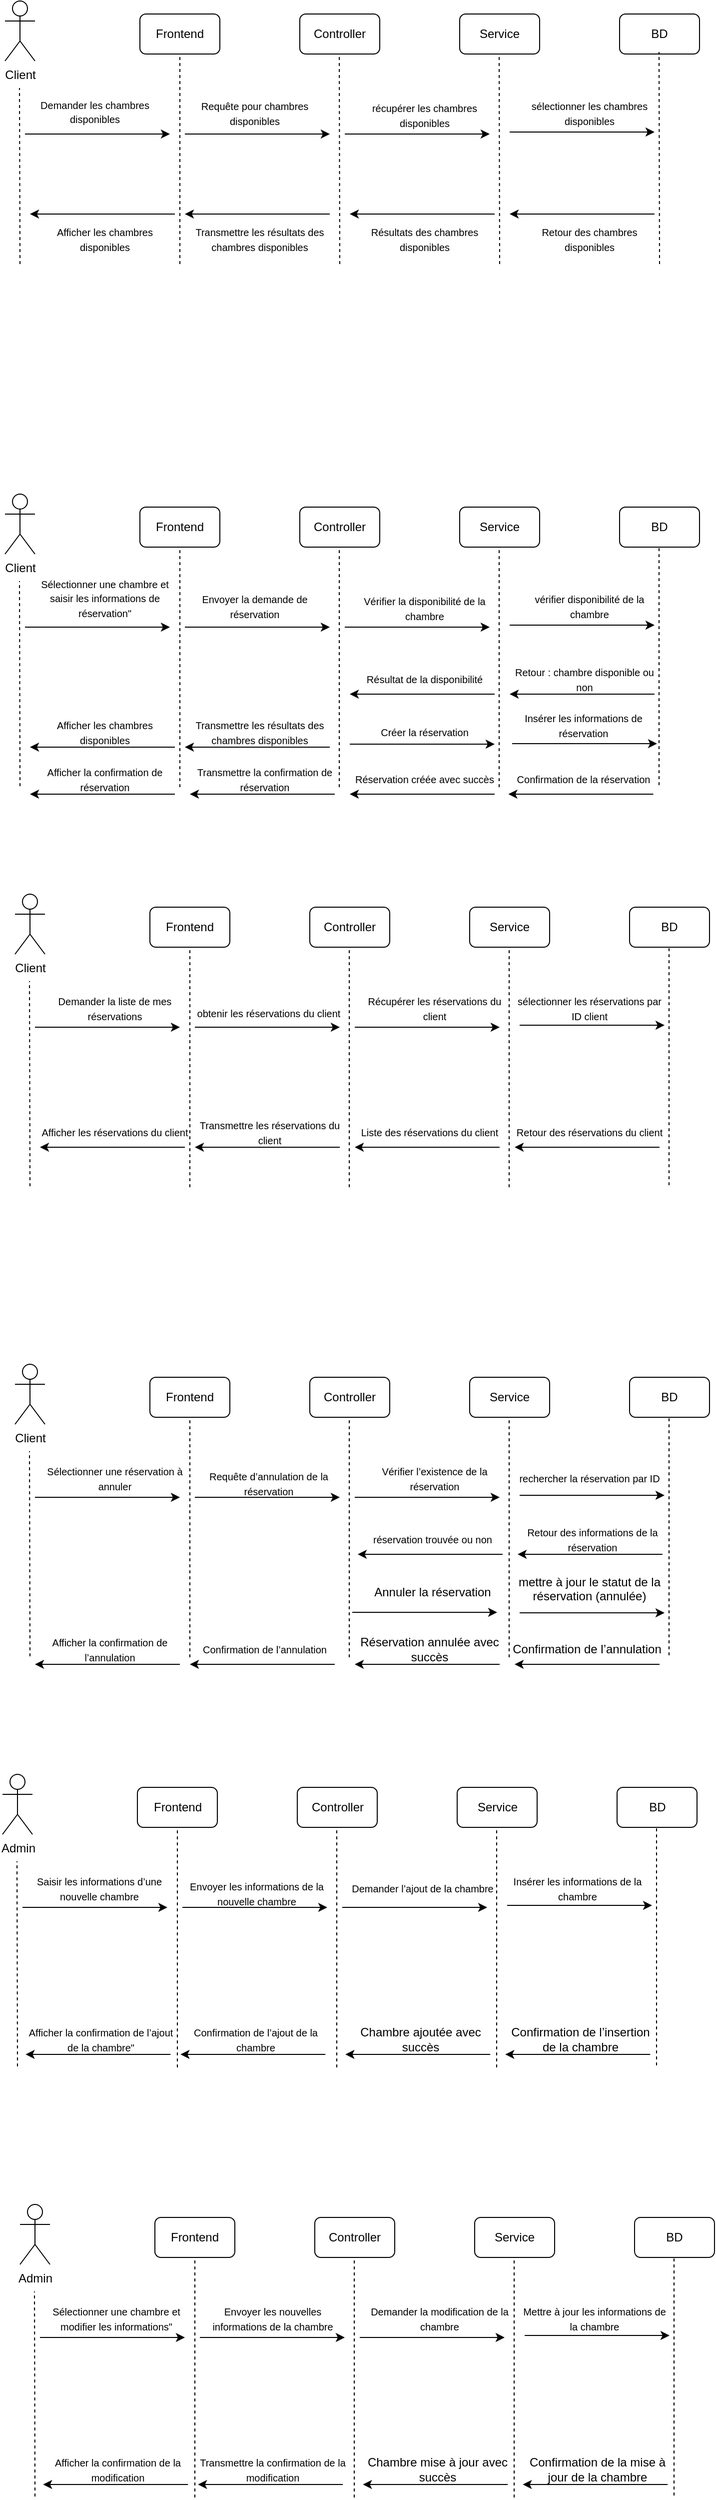 <mxfile version="25.0.3">
  <diagram name="Page-1" id="7BhQBPPqccJxaohBqqMm">
    <mxGraphModel dx="1050" dy="522" grid="1" gridSize="10" guides="1" tooltips="1" connect="1" arrows="1" fold="1" page="1" pageScale="1" pageWidth="850" pageHeight="1100" math="0" shadow="0">
      <root>
        <mxCell id="0" />
        <mxCell id="1" parent="0" />
        <mxCell id="MHBwTxHA1vKE9ZI1iYVR-31" value="Client" style="shape=umlActor;verticalLabelPosition=bottom;verticalAlign=top;html=1;outlineConnect=0;" vertex="1" parent="1">
          <mxGeometry x="65" y="107" width="30" height="60" as="geometry" />
        </mxCell>
        <mxCell id="MHBwTxHA1vKE9ZI1iYVR-33" value="Frontend" style="rounded=1;whiteSpace=wrap;html=1;" vertex="1" parent="1">
          <mxGeometry x="200" y="120" width="80" height="40" as="geometry" />
        </mxCell>
        <mxCell id="MHBwTxHA1vKE9ZI1iYVR-36" value="BD" style="rounded=1;whiteSpace=wrap;html=1;" vertex="1" parent="1">
          <mxGeometry x="680" y="120" width="80" height="40" as="geometry" />
        </mxCell>
        <mxCell id="MHBwTxHA1vKE9ZI1iYVR-37" value="Service" style="rounded=1;whiteSpace=wrap;html=1;" vertex="1" parent="1">
          <mxGeometry x="520" y="120" width="80" height="40" as="geometry" />
        </mxCell>
        <mxCell id="MHBwTxHA1vKE9ZI1iYVR-38" value="Controller" style="rounded=1;whiteSpace=wrap;html=1;" vertex="1" parent="1">
          <mxGeometry x="360" y="120" width="80" height="40" as="geometry" />
        </mxCell>
        <mxCell id="MHBwTxHA1vKE9ZI1iYVR-39" value="" style="endArrow=none;dashed=1;html=1;rounded=0;entryX=0.5;entryY=1;entryDx=0;entryDy=0;" edge="1" parent="1" target="MHBwTxHA1vKE9ZI1iYVR-33">
          <mxGeometry width="50" height="50" relative="1" as="geometry">
            <mxPoint x="240" y="370" as="sourcePoint" />
            <mxPoint x="239.5" y="180" as="targetPoint" />
          </mxGeometry>
        </mxCell>
        <mxCell id="MHBwTxHA1vKE9ZI1iYVR-40" value="" style="endArrow=none;dashed=1;html=1;rounded=0;entryX=0.5;entryY=1;entryDx=0;entryDy=0;" edge="1" parent="1">
          <mxGeometry width="50" height="50" relative="1" as="geometry">
            <mxPoint x="400" y="370" as="sourcePoint" />
            <mxPoint x="399.5" y="160" as="targetPoint" />
          </mxGeometry>
        </mxCell>
        <mxCell id="MHBwTxHA1vKE9ZI1iYVR-42" value="" style="endArrow=none;dashed=1;html=1;rounded=0;entryX=0.5;entryY=1;entryDx=0;entryDy=0;" edge="1" parent="1">
          <mxGeometry width="50" height="50" relative="1" as="geometry">
            <mxPoint x="720" y="370" as="sourcePoint" />
            <mxPoint x="719.5" y="158" as="targetPoint" />
          </mxGeometry>
        </mxCell>
        <mxCell id="MHBwTxHA1vKE9ZI1iYVR-43" value="" style="endArrow=none;dashed=1;html=1;rounded=0;entryX=0.5;entryY=1;entryDx=0;entryDy=0;" edge="1" parent="1">
          <mxGeometry width="50" height="50" relative="1" as="geometry">
            <mxPoint x="560" y="370" as="sourcePoint" />
            <mxPoint x="559.5" y="160" as="targetPoint" />
          </mxGeometry>
        </mxCell>
        <mxCell id="MHBwTxHA1vKE9ZI1iYVR-44" value="" style="endArrow=none;dashed=1;html=1;rounded=0;entryX=0.5;entryY=1;entryDx=0;entryDy=0;" edge="1" parent="1">
          <mxGeometry width="50" height="50" relative="1" as="geometry">
            <mxPoint x="80" y="370" as="sourcePoint" />
            <mxPoint x="79.5" y="194" as="targetPoint" />
          </mxGeometry>
        </mxCell>
        <mxCell id="MHBwTxHA1vKE9ZI1iYVR-45" value="" style="endArrow=classic;html=1;rounded=0;" edge="1" parent="1">
          <mxGeometry width="50" height="50" relative="1" as="geometry">
            <mxPoint x="85" y="240" as="sourcePoint" />
            <mxPoint x="230" y="240" as="targetPoint" />
          </mxGeometry>
        </mxCell>
        <mxCell id="MHBwTxHA1vKE9ZI1iYVR-46" value="&lt;font style=&quot;font-size: 10px;&quot;&gt;Demander les chambres disponibles&lt;/font&gt;&lt;div&gt;&lt;br/&gt;&lt;/div&gt;" style="text;html=1;align=center;verticalAlign=middle;whiteSpace=wrap;rounded=0;" vertex="1" parent="1">
          <mxGeometry x="80" y="220" width="150" height="10" as="geometry" />
        </mxCell>
        <mxCell id="MHBwTxHA1vKE9ZI1iYVR-47" value="" style="endArrow=classic;html=1;rounded=0;" edge="1" parent="1">
          <mxGeometry width="50" height="50" relative="1" as="geometry">
            <mxPoint x="245" y="240" as="sourcePoint" />
            <mxPoint x="390" y="240" as="targetPoint" />
          </mxGeometry>
        </mxCell>
        <mxCell id="MHBwTxHA1vKE9ZI1iYVR-48" value="&lt;div&gt;&lt;font style=&quot;font-size: 10px;&quot;&gt;Requête pour chambres disponibles&lt;/font&gt;&lt;br&gt;&lt;/div&gt;" style="text;html=1;align=center;verticalAlign=middle;whiteSpace=wrap;rounded=0;" vertex="1" parent="1">
          <mxGeometry x="240" y="214" width="150" height="10" as="geometry" />
        </mxCell>
        <mxCell id="MHBwTxHA1vKE9ZI1iYVR-49" value="" style="endArrow=classic;html=1;rounded=0;" edge="1" parent="1">
          <mxGeometry width="50" height="50" relative="1" as="geometry">
            <mxPoint x="405" y="240" as="sourcePoint" />
            <mxPoint x="550" y="240" as="targetPoint" />
          </mxGeometry>
        </mxCell>
        <mxCell id="MHBwTxHA1vKE9ZI1iYVR-50" value="&lt;div&gt;&lt;font style=&quot;font-size: 10px;&quot;&gt;récupérer les chambres disponibles&lt;/font&gt;&lt;br&gt;&lt;/div&gt;" style="text;html=1;align=center;verticalAlign=middle;whiteSpace=wrap;rounded=0;" vertex="1" parent="1">
          <mxGeometry x="410" y="216" width="150" height="10" as="geometry" />
        </mxCell>
        <mxCell id="MHBwTxHA1vKE9ZI1iYVR-51" value="" style="endArrow=classic;html=1;rounded=0;" edge="1" parent="1">
          <mxGeometry width="50" height="50" relative="1" as="geometry">
            <mxPoint x="570" y="238" as="sourcePoint" />
            <mxPoint x="715" y="238" as="targetPoint" />
          </mxGeometry>
        </mxCell>
        <mxCell id="MHBwTxHA1vKE9ZI1iYVR-52" value="&lt;div&gt;&lt;font style=&quot;font-size: 10px;&quot;&gt;sélectionner les chambres disponibles&lt;/font&gt;&lt;br&gt;&lt;/div&gt;" style="text;html=1;align=center;verticalAlign=middle;whiteSpace=wrap;rounded=0;" vertex="1" parent="1">
          <mxGeometry x="575" y="214" width="150" height="10" as="geometry" />
        </mxCell>
        <mxCell id="MHBwTxHA1vKE9ZI1iYVR-53" value="" style="endArrow=classic;html=1;rounded=0;" edge="1" parent="1">
          <mxGeometry width="50" height="50" relative="1" as="geometry">
            <mxPoint x="715" y="320" as="sourcePoint" />
            <mxPoint x="570" y="320" as="targetPoint" />
          </mxGeometry>
        </mxCell>
        <mxCell id="MHBwTxHA1vKE9ZI1iYVR-54" value="&lt;div&gt;&lt;font style=&quot;font-size: 10px;&quot;&gt;Retour des chambres disponibles&lt;/font&gt;&lt;br&gt;&lt;/div&gt;" style="text;html=1;align=center;verticalAlign=middle;whiteSpace=wrap;rounded=0;" vertex="1" parent="1">
          <mxGeometry x="575" y="340" width="150" height="10" as="geometry" />
        </mxCell>
        <mxCell id="MHBwTxHA1vKE9ZI1iYVR-55" value="" style="endArrow=classic;html=1;rounded=0;" edge="1" parent="1">
          <mxGeometry width="50" height="50" relative="1" as="geometry">
            <mxPoint x="555" y="320" as="sourcePoint" />
            <mxPoint x="410" y="320" as="targetPoint" />
          </mxGeometry>
        </mxCell>
        <mxCell id="MHBwTxHA1vKE9ZI1iYVR-56" value="&lt;div&gt;&lt;font style=&quot;font-size: 10px;&quot;&gt;Résultats des chambres disponibles&lt;/font&gt;&lt;br&gt;&lt;/div&gt;" style="text;html=1;align=center;verticalAlign=middle;whiteSpace=wrap;rounded=0;" vertex="1" parent="1">
          <mxGeometry x="410" y="340" width="150" height="10" as="geometry" />
        </mxCell>
        <mxCell id="MHBwTxHA1vKE9ZI1iYVR-57" value="" style="endArrow=classic;html=1;rounded=0;" edge="1" parent="1">
          <mxGeometry width="50" height="50" relative="1" as="geometry">
            <mxPoint x="390" y="320" as="sourcePoint" />
            <mxPoint x="245" y="320" as="targetPoint" />
          </mxGeometry>
        </mxCell>
        <mxCell id="MHBwTxHA1vKE9ZI1iYVR-58" value="&lt;div&gt;&lt;font style=&quot;font-size: 10px;&quot;&gt;Transmettre les résultats des chambres disponibles&lt;/font&gt;&lt;br&gt;&lt;/div&gt;" style="text;html=1;align=center;verticalAlign=middle;whiteSpace=wrap;rounded=0;" vertex="1" parent="1">
          <mxGeometry x="245" y="340" width="150" height="10" as="geometry" />
        </mxCell>
        <mxCell id="MHBwTxHA1vKE9ZI1iYVR-59" value="" style="endArrow=classic;html=1;rounded=0;" edge="1" parent="1">
          <mxGeometry width="50" height="50" relative="1" as="geometry">
            <mxPoint x="235" y="320" as="sourcePoint" />
            <mxPoint x="90" y="320" as="targetPoint" />
          </mxGeometry>
        </mxCell>
        <mxCell id="MHBwTxHA1vKE9ZI1iYVR-60" value="&lt;div&gt;&lt;font style=&quot;font-size: 10px;&quot;&gt;Afficher les chambres disponibles&lt;/font&gt;&lt;br&gt;&lt;/div&gt;" style="text;html=1;align=center;verticalAlign=middle;whiteSpace=wrap;rounded=0;" vertex="1" parent="1">
          <mxGeometry x="90" y="340" width="150" height="10" as="geometry" />
        </mxCell>
        <mxCell id="MHBwTxHA1vKE9ZI1iYVR-61" value="Client" style="shape=umlActor;verticalLabelPosition=bottom;verticalAlign=top;html=1;outlineConnect=0;" vertex="1" parent="1">
          <mxGeometry x="65" y="600" width="30" height="60" as="geometry" />
        </mxCell>
        <mxCell id="MHBwTxHA1vKE9ZI1iYVR-62" value="Frontend" style="rounded=1;whiteSpace=wrap;html=1;" vertex="1" parent="1">
          <mxGeometry x="200" y="613" width="80" height="40" as="geometry" />
        </mxCell>
        <mxCell id="MHBwTxHA1vKE9ZI1iYVR-63" value="BD" style="rounded=1;whiteSpace=wrap;html=1;" vertex="1" parent="1">
          <mxGeometry x="680" y="613" width="80" height="40" as="geometry" />
        </mxCell>
        <mxCell id="MHBwTxHA1vKE9ZI1iYVR-64" value="Service" style="rounded=1;whiteSpace=wrap;html=1;" vertex="1" parent="1">
          <mxGeometry x="520" y="613" width="80" height="40" as="geometry" />
        </mxCell>
        <mxCell id="MHBwTxHA1vKE9ZI1iYVR-65" value="Controller" style="rounded=1;whiteSpace=wrap;html=1;" vertex="1" parent="1">
          <mxGeometry x="360" y="613" width="80" height="40" as="geometry" />
        </mxCell>
        <mxCell id="MHBwTxHA1vKE9ZI1iYVR-66" value="" style="endArrow=none;dashed=1;html=1;rounded=0;entryX=0.5;entryY=1;entryDx=0;entryDy=0;" edge="1" parent="1" target="MHBwTxHA1vKE9ZI1iYVR-62">
          <mxGeometry width="50" height="50" relative="1" as="geometry">
            <mxPoint x="240" y="893" as="sourcePoint" />
            <mxPoint x="239.5" y="673" as="targetPoint" />
          </mxGeometry>
        </mxCell>
        <mxCell id="MHBwTxHA1vKE9ZI1iYVR-67" value="" style="endArrow=none;dashed=1;html=1;rounded=0;entryX=0.5;entryY=1;entryDx=0;entryDy=0;" edge="1" parent="1">
          <mxGeometry width="50" height="50" relative="1" as="geometry">
            <mxPoint x="399.5" y="893" as="sourcePoint" />
            <mxPoint x="399.5" y="653" as="targetPoint" />
          </mxGeometry>
        </mxCell>
        <mxCell id="MHBwTxHA1vKE9ZI1iYVR-68" value="" style="endArrow=none;dashed=1;html=1;rounded=0;entryX=0.5;entryY=1;entryDx=0;entryDy=0;" edge="1" parent="1">
          <mxGeometry width="50" height="50" relative="1" as="geometry">
            <mxPoint x="719.5" y="891" as="sourcePoint" />
            <mxPoint x="719.5" y="651" as="targetPoint" />
          </mxGeometry>
        </mxCell>
        <mxCell id="MHBwTxHA1vKE9ZI1iYVR-69" value="" style="endArrow=none;dashed=1;html=1;rounded=0;entryX=0.5;entryY=1;entryDx=0;entryDy=0;" edge="1" parent="1">
          <mxGeometry width="50" height="50" relative="1" as="geometry">
            <mxPoint x="559.5" y="893" as="sourcePoint" />
            <mxPoint x="559.5" y="653" as="targetPoint" />
          </mxGeometry>
        </mxCell>
        <mxCell id="MHBwTxHA1vKE9ZI1iYVR-70" value="" style="endArrow=none;dashed=1;html=1;rounded=0;entryX=0.5;entryY=1;entryDx=0;entryDy=0;" edge="1" parent="1">
          <mxGeometry width="50" height="50" relative="1" as="geometry">
            <mxPoint x="80" y="892" as="sourcePoint" />
            <mxPoint x="79.5" y="687" as="targetPoint" />
          </mxGeometry>
        </mxCell>
        <mxCell id="MHBwTxHA1vKE9ZI1iYVR-71" value="" style="endArrow=classic;html=1;rounded=0;" edge="1" parent="1">
          <mxGeometry width="50" height="50" relative="1" as="geometry">
            <mxPoint x="85" y="733" as="sourcePoint" />
            <mxPoint x="230" y="733" as="targetPoint" />
          </mxGeometry>
        </mxCell>
        <mxCell id="MHBwTxHA1vKE9ZI1iYVR-72" value="&lt;div&gt;&lt;font style=&quot;font-size: 10px;&quot;&gt;Sélectionner une chambre et saisir les informations de réservation&quot;&lt;/font&gt;&lt;br&gt;&lt;/div&gt;" style="text;html=1;align=center;verticalAlign=middle;whiteSpace=wrap;rounded=0;" vertex="1" parent="1">
          <mxGeometry x="90" y="699" width="150" height="10" as="geometry" />
        </mxCell>
        <mxCell id="MHBwTxHA1vKE9ZI1iYVR-73" value="" style="endArrow=classic;html=1;rounded=0;" edge="1" parent="1">
          <mxGeometry width="50" height="50" relative="1" as="geometry">
            <mxPoint x="245" y="733" as="sourcePoint" />
            <mxPoint x="390" y="733" as="targetPoint" />
          </mxGeometry>
        </mxCell>
        <mxCell id="MHBwTxHA1vKE9ZI1iYVR-74" value="&lt;div&gt;&lt;font style=&quot;font-size: 10px;&quot;&gt;Envoyer la demande de réservation&lt;/font&gt;&lt;br&gt;&lt;/div&gt;" style="text;html=1;align=center;verticalAlign=middle;whiteSpace=wrap;rounded=0;" vertex="1" parent="1">
          <mxGeometry x="240" y="707" width="150" height="10" as="geometry" />
        </mxCell>
        <mxCell id="MHBwTxHA1vKE9ZI1iYVR-75" value="" style="endArrow=classic;html=1;rounded=0;" edge="1" parent="1">
          <mxGeometry width="50" height="50" relative="1" as="geometry">
            <mxPoint x="405" y="733" as="sourcePoint" />
            <mxPoint x="550" y="733" as="targetPoint" />
          </mxGeometry>
        </mxCell>
        <mxCell id="MHBwTxHA1vKE9ZI1iYVR-76" value="&lt;div&gt;&lt;font style=&quot;font-size: 10px;&quot;&gt;Vérifier la disponibilité de la chambre&lt;/font&gt;&lt;br&gt;&lt;/div&gt;" style="text;html=1;align=center;verticalAlign=middle;whiteSpace=wrap;rounded=0;" vertex="1" parent="1">
          <mxGeometry x="410" y="709" width="150" height="10" as="geometry" />
        </mxCell>
        <mxCell id="MHBwTxHA1vKE9ZI1iYVR-77" value="" style="endArrow=classic;html=1;rounded=0;" edge="1" parent="1">
          <mxGeometry width="50" height="50" relative="1" as="geometry">
            <mxPoint x="570" y="731" as="sourcePoint" />
            <mxPoint x="715" y="731" as="targetPoint" />
          </mxGeometry>
        </mxCell>
        <mxCell id="MHBwTxHA1vKE9ZI1iYVR-78" value="&lt;div&gt;&lt;font style=&quot;font-size: 10px;&quot;&gt;vérifier disponibilité de la chambre&lt;/font&gt;&lt;br&gt;&lt;/div&gt;" style="text;html=1;align=center;verticalAlign=middle;whiteSpace=wrap;rounded=0;" vertex="1" parent="1">
          <mxGeometry x="575" y="707" width="150" height="10" as="geometry" />
        </mxCell>
        <mxCell id="MHBwTxHA1vKE9ZI1iYVR-79" value="" style="endArrow=classic;html=1;rounded=0;" edge="1" parent="1">
          <mxGeometry width="50" height="50" relative="1" as="geometry">
            <mxPoint x="715" y="800" as="sourcePoint" />
            <mxPoint x="570" y="800" as="targetPoint" />
          </mxGeometry>
        </mxCell>
        <mxCell id="MHBwTxHA1vKE9ZI1iYVR-80" value="&lt;div&gt;&lt;font style=&quot;font-size: 10px;&quot;&gt;Retour : chambre disponible ou non&lt;/font&gt;&lt;br&gt;&lt;/div&gt;" style="text;html=1;align=center;verticalAlign=middle;whiteSpace=wrap;rounded=0;" vertex="1" parent="1">
          <mxGeometry x="570" y="780" width="150" height="10" as="geometry" />
        </mxCell>
        <mxCell id="MHBwTxHA1vKE9ZI1iYVR-81" value="" style="endArrow=classic;html=1;rounded=0;" edge="1" parent="1">
          <mxGeometry width="50" height="50" relative="1" as="geometry">
            <mxPoint x="555" y="800" as="sourcePoint" />
            <mxPoint x="410" y="800" as="targetPoint" />
          </mxGeometry>
        </mxCell>
        <mxCell id="MHBwTxHA1vKE9ZI1iYVR-82" value="&lt;div&gt;&lt;font style=&quot;font-size: 10px;&quot;&gt;Résultat de la disponibilité&lt;/font&gt;&lt;br&gt;&lt;/div&gt;" style="text;html=1;align=center;verticalAlign=middle;whiteSpace=wrap;rounded=0;" vertex="1" parent="1">
          <mxGeometry x="410" y="780" width="150" height="10" as="geometry" />
        </mxCell>
        <mxCell id="MHBwTxHA1vKE9ZI1iYVR-83" value="" style="endArrow=classic;html=1;rounded=0;" edge="1" parent="1">
          <mxGeometry width="50" height="50" relative="1" as="geometry">
            <mxPoint x="390" y="853" as="sourcePoint" />
            <mxPoint x="245" y="853" as="targetPoint" />
          </mxGeometry>
        </mxCell>
        <mxCell id="MHBwTxHA1vKE9ZI1iYVR-84" value="&lt;div&gt;&lt;font style=&quot;font-size: 10px;&quot;&gt;Transmettre les résultats des chambres disponibles&lt;/font&gt;&lt;br&gt;&lt;/div&gt;" style="text;html=1;align=center;verticalAlign=middle;whiteSpace=wrap;rounded=0;" vertex="1" parent="1">
          <mxGeometry x="245" y="833" width="150" height="10" as="geometry" />
        </mxCell>
        <mxCell id="MHBwTxHA1vKE9ZI1iYVR-85" value="" style="endArrow=classic;html=1;rounded=0;" edge="1" parent="1">
          <mxGeometry width="50" height="50" relative="1" as="geometry">
            <mxPoint x="235" y="853" as="sourcePoint" />
            <mxPoint x="90" y="853" as="targetPoint" />
          </mxGeometry>
        </mxCell>
        <mxCell id="MHBwTxHA1vKE9ZI1iYVR-86" value="&lt;div&gt;&lt;font style=&quot;font-size: 10px;&quot;&gt;Afficher les chambres disponibles&lt;/font&gt;&lt;br&gt;&lt;/div&gt;" style="text;html=1;align=center;verticalAlign=middle;whiteSpace=wrap;rounded=0;" vertex="1" parent="1">
          <mxGeometry x="90" y="833" width="150" height="10" as="geometry" />
        </mxCell>
        <mxCell id="MHBwTxHA1vKE9ZI1iYVR-88" value="" style="endArrow=classic;html=1;rounded=0;" edge="1" parent="1">
          <mxGeometry width="50" height="50" relative="1" as="geometry">
            <mxPoint x="410" y="850" as="sourcePoint" />
            <mxPoint x="555" y="850" as="targetPoint" />
          </mxGeometry>
        </mxCell>
        <mxCell id="MHBwTxHA1vKE9ZI1iYVR-89" value="&lt;div&gt;&lt;font style=&quot;font-size: 10px;&quot;&gt;Créer la réservation&lt;/font&gt;&lt;br&gt;&lt;/div&gt;" style="text;html=1;align=center;verticalAlign=middle;whiteSpace=wrap;rounded=0;" vertex="1" parent="1">
          <mxGeometry x="410" y="833" width="150" height="10" as="geometry" />
        </mxCell>
        <mxCell id="MHBwTxHA1vKE9ZI1iYVR-90" value="" style="endArrow=classic;html=1;rounded=0;" edge="1" parent="1">
          <mxGeometry width="50" height="50" relative="1" as="geometry">
            <mxPoint x="572.5" y="849.5" as="sourcePoint" />
            <mxPoint x="717.5" y="849.5" as="targetPoint" />
          </mxGeometry>
        </mxCell>
        <mxCell id="MHBwTxHA1vKE9ZI1iYVR-91" value="&lt;div&gt;&lt;font style=&quot;font-size: 10px;&quot;&gt;Insérer les informations de réservation&lt;/font&gt;&lt;br&gt;&lt;/div&gt;" style="text;html=1;align=center;verticalAlign=middle;whiteSpace=wrap;rounded=0;" vertex="1" parent="1">
          <mxGeometry x="560" y="825.5" width="167.5" height="10" as="geometry" />
        </mxCell>
        <mxCell id="MHBwTxHA1vKE9ZI1iYVR-92" value="" style="endArrow=classic;html=1;rounded=0;" edge="1" parent="1">
          <mxGeometry width="50" height="50" relative="1" as="geometry">
            <mxPoint x="713.75" y="900" as="sourcePoint" />
            <mxPoint x="568.75" y="900" as="targetPoint" />
          </mxGeometry>
        </mxCell>
        <mxCell id="MHBwTxHA1vKE9ZI1iYVR-93" value="&lt;div&gt;&lt;font style=&quot;font-size: 10px;&quot;&gt;Confirmation de la réservation&lt;/font&gt;&lt;br&gt;&lt;/div&gt;" style="text;html=1;align=center;verticalAlign=middle;whiteSpace=wrap;rounded=0;" vertex="1" parent="1">
          <mxGeometry x="568.75" y="880" width="150" height="10" as="geometry" />
        </mxCell>
        <mxCell id="MHBwTxHA1vKE9ZI1iYVR-94" value="" style="endArrow=classic;html=1;rounded=0;" edge="1" parent="1">
          <mxGeometry width="50" height="50" relative="1" as="geometry">
            <mxPoint x="555" y="900" as="sourcePoint" />
            <mxPoint x="410" y="900" as="targetPoint" />
          </mxGeometry>
        </mxCell>
        <mxCell id="MHBwTxHA1vKE9ZI1iYVR-95" value="&lt;div&gt;&lt;font style=&quot;font-size: 10px;&quot;&gt;Réservation créée avec succès&lt;/font&gt;&lt;br&gt;&lt;/div&gt;" style="text;html=1;align=center;verticalAlign=middle;whiteSpace=wrap;rounded=0;" vertex="1" parent="1">
          <mxGeometry x="410" y="880" width="150" height="10" as="geometry" />
        </mxCell>
        <mxCell id="MHBwTxHA1vKE9ZI1iYVR-96" value="" style="endArrow=classic;html=1;rounded=0;" edge="1" parent="1">
          <mxGeometry width="50" height="50" relative="1" as="geometry">
            <mxPoint x="395" y="900" as="sourcePoint" />
            <mxPoint x="250" y="900" as="targetPoint" />
          </mxGeometry>
        </mxCell>
        <mxCell id="MHBwTxHA1vKE9ZI1iYVR-97" value="&lt;div&gt;&lt;font style=&quot;font-size: 10px;&quot;&gt;Transmettre la confirmation de réservation&lt;/font&gt;&lt;br&gt;&lt;/div&gt;" style="text;html=1;align=center;verticalAlign=middle;whiteSpace=wrap;rounded=0;" vertex="1" parent="1">
          <mxGeometry x="250" y="880" width="150" height="10" as="geometry" />
        </mxCell>
        <mxCell id="MHBwTxHA1vKE9ZI1iYVR-98" value="" style="endArrow=classic;html=1;rounded=0;" edge="1" parent="1">
          <mxGeometry width="50" height="50" relative="1" as="geometry">
            <mxPoint x="235" y="900" as="sourcePoint" />
            <mxPoint x="90" y="900" as="targetPoint" />
          </mxGeometry>
        </mxCell>
        <mxCell id="MHBwTxHA1vKE9ZI1iYVR-99" value="&lt;div&gt;&lt;font style=&quot;font-size: 10px;&quot;&gt;Afficher la confirmation de réservation&lt;/font&gt;&lt;br&gt;&lt;/div&gt;" style="text;html=1;align=center;verticalAlign=middle;whiteSpace=wrap;rounded=0;" vertex="1" parent="1">
          <mxGeometry x="90" y="880" width="150" height="10" as="geometry" />
        </mxCell>
        <mxCell id="MHBwTxHA1vKE9ZI1iYVR-100" value="Client" style="shape=umlActor;verticalLabelPosition=bottom;verticalAlign=top;html=1;outlineConnect=0;" vertex="1" parent="1">
          <mxGeometry x="75" y="1000" width="30" height="60" as="geometry" />
        </mxCell>
        <mxCell id="MHBwTxHA1vKE9ZI1iYVR-101" value="Frontend" style="rounded=1;whiteSpace=wrap;html=1;" vertex="1" parent="1">
          <mxGeometry x="210" y="1013" width="80" height="40" as="geometry" />
        </mxCell>
        <mxCell id="MHBwTxHA1vKE9ZI1iYVR-102" value="BD" style="rounded=1;whiteSpace=wrap;html=1;" vertex="1" parent="1">
          <mxGeometry x="690" y="1013" width="80" height="40" as="geometry" />
        </mxCell>
        <mxCell id="MHBwTxHA1vKE9ZI1iYVR-103" value="Service" style="rounded=1;whiteSpace=wrap;html=1;" vertex="1" parent="1">
          <mxGeometry x="530" y="1013" width="80" height="40" as="geometry" />
        </mxCell>
        <mxCell id="MHBwTxHA1vKE9ZI1iYVR-104" value="Controller" style="rounded=1;whiteSpace=wrap;html=1;" vertex="1" parent="1">
          <mxGeometry x="370" y="1013" width="80" height="40" as="geometry" />
        </mxCell>
        <mxCell id="MHBwTxHA1vKE9ZI1iYVR-105" value="" style="endArrow=none;dashed=1;html=1;rounded=0;entryX=0.5;entryY=1;entryDx=0;entryDy=0;" edge="1" parent="1" target="MHBwTxHA1vKE9ZI1iYVR-101">
          <mxGeometry width="50" height="50" relative="1" as="geometry">
            <mxPoint x="250" y="1293" as="sourcePoint" />
            <mxPoint x="249.5" y="1073" as="targetPoint" />
          </mxGeometry>
        </mxCell>
        <mxCell id="MHBwTxHA1vKE9ZI1iYVR-106" value="" style="endArrow=none;dashed=1;html=1;rounded=0;entryX=0.5;entryY=1;entryDx=0;entryDy=0;" edge="1" parent="1">
          <mxGeometry width="50" height="50" relative="1" as="geometry">
            <mxPoint x="409.5" y="1293" as="sourcePoint" />
            <mxPoint x="409.5" y="1053" as="targetPoint" />
          </mxGeometry>
        </mxCell>
        <mxCell id="MHBwTxHA1vKE9ZI1iYVR-107" value="" style="endArrow=none;dashed=1;html=1;rounded=0;entryX=0.5;entryY=1;entryDx=0;entryDy=0;" edge="1" parent="1">
          <mxGeometry width="50" height="50" relative="1" as="geometry">
            <mxPoint x="729.5" y="1291" as="sourcePoint" />
            <mxPoint x="729.5" y="1051" as="targetPoint" />
          </mxGeometry>
        </mxCell>
        <mxCell id="MHBwTxHA1vKE9ZI1iYVR-108" value="" style="endArrow=none;dashed=1;html=1;rounded=0;entryX=0.5;entryY=1;entryDx=0;entryDy=0;" edge="1" parent="1">
          <mxGeometry width="50" height="50" relative="1" as="geometry">
            <mxPoint x="569.5" y="1293" as="sourcePoint" />
            <mxPoint x="569.5" y="1053" as="targetPoint" />
          </mxGeometry>
        </mxCell>
        <mxCell id="MHBwTxHA1vKE9ZI1iYVR-109" value="" style="endArrow=none;dashed=1;html=1;rounded=0;entryX=0.5;entryY=1;entryDx=0;entryDy=0;" edge="1" parent="1">
          <mxGeometry width="50" height="50" relative="1" as="geometry">
            <mxPoint x="90" y="1292" as="sourcePoint" />
            <mxPoint x="89.5" y="1087" as="targetPoint" />
          </mxGeometry>
        </mxCell>
        <mxCell id="MHBwTxHA1vKE9ZI1iYVR-110" value="" style="endArrow=classic;html=1;rounded=0;" edge="1" parent="1">
          <mxGeometry width="50" height="50" relative="1" as="geometry">
            <mxPoint x="95" y="1133" as="sourcePoint" />
            <mxPoint x="240" y="1133" as="targetPoint" />
          </mxGeometry>
        </mxCell>
        <mxCell id="MHBwTxHA1vKE9ZI1iYVR-111" value="&lt;div&gt;&lt;font style=&quot;font-size: 10px;&quot;&gt;Demander la liste de mes réservations&lt;/font&gt;&lt;br&gt;&lt;/div&gt;" style="text;html=1;align=center;verticalAlign=middle;whiteSpace=wrap;rounded=0;" vertex="1" parent="1">
          <mxGeometry x="90" y="1109" width="170" height="10" as="geometry" />
        </mxCell>
        <mxCell id="MHBwTxHA1vKE9ZI1iYVR-112" value="" style="endArrow=classic;html=1;rounded=0;" edge="1" parent="1">
          <mxGeometry width="50" height="50" relative="1" as="geometry">
            <mxPoint x="255" y="1133" as="sourcePoint" />
            <mxPoint x="400" y="1133" as="targetPoint" />
          </mxGeometry>
        </mxCell>
        <mxCell id="MHBwTxHA1vKE9ZI1iYVR-113" value="&lt;div&gt;&lt;font style=&quot;font-size: 10px;&quot;&gt;obtenir les réservations du client&lt;/font&gt;&lt;br&gt;&lt;/div&gt;" style="text;html=1;align=center;verticalAlign=middle;whiteSpace=wrap;rounded=0;" vertex="1" parent="1">
          <mxGeometry x="254" y="1114" width="150" height="10" as="geometry" />
        </mxCell>
        <mxCell id="MHBwTxHA1vKE9ZI1iYVR-114" value="" style="endArrow=classic;html=1;rounded=0;" edge="1" parent="1">
          <mxGeometry width="50" height="50" relative="1" as="geometry">
            <mxPoint x="415" y="1133" as="sourcePoint" />
            <mxPoint x="560" y="1133" as="targetPoint" />
          </mxGeometry>
        </mxCell>
        <mxCell id="MHBwTxHA1vKE9ZI1iYVR-115" value="&lt;div&gt;&lt;font style=&quot;font-size: 10px;&quot;&gt;Récupérer les réservations du client&lt;/font&gt;&lt;br&gt;&lt;/div&gt;" style="text;html=1;align=center;verticalAlign=middle;whiteSpace=wrap;rounded=0;" vertex="1" parent="1">
          <mxGeometry x="420" y="1109" width="150" height="10" as="geometry" />
        </mxCell>
        <mxCell id="MHBwTxHA1vKE9ZI1iYVR-116" value="" style="endArrow=classic;html=1;rounded=0;" edge="1" parent="1">
          <mxGeometry width="50" height="50" relative="1" as="geometry">
            <mxPoint x="580" y="1131" as="sourcePoint" />
            <mxPoint x="725" y="1131" as="targetPoint" />
          </mxGeometry>
        </mxCell>
        <mxCell id="MHBwTxHA1vKE9ZI1iYVR-117" value="&lt;div&gt;&lt;font style=&quot;font-size: 10px;&quot;&gt;sélectionner les réservations par ID client&lt;/font&gt;&lt;br&gt;&lt;/div&gt;" style="text;html=1;align=center;verticalAlign=middle;whiteSpace=wrap;rounded=0;" vertex="1" parent="1">
          <mxGeometry x="575" y="1109" width="150" height="10" as="geometry" />
        </mxCell>
        <mxCell id="MHBwTxHA1vKE9ZI1iYVR-118" value="" style="endArrow=classic;html=1;rounded=0;" edge="1" parent="1">
          <mxGeometry width="50" height="50" relative="1" as="geometry">
            <mxPoint x="720" y="1253" as="sourcePoint" />
            <mxPoint x="575" y="1253" as="targetPoint" />
          </mxGeometry>
        </mxCell>
        <mxCell id="MHBwTxHA1vKE9ZI1iYVR-119" value="&lt;div&gt;&lt;font style=&quot;font-size: 10px;&quot;&gt;Retour des réservations du client&lt;/font&gt;&lt;br&gt;&lt;/div&gt;" style="text;html=1;align=center;verticalAlign=middle;whiteSpace=wrap;rounded=0;" vertex="1" parent="1">
          <mxGeometry x="575" y="1233" width="150" height="10" as="geometry" />
        </mxCell>
        <mxCell id="MHBwTxHA1vKE9ZI1iYVR-120" value="" style="endArrow=classic;html=1;rounded=0;" edge="1" parent="1">
          <mxGeometry width="50" height="50" relative="1" as="geometry">
            <mxPoint x="560" y="1253" as="sourcePoint" />
            <mxPoint x="415" y="1253" as="targetPoint" />
          </mxGeometry>
        </mxCell>
        <mxCell id="MHBwTxHA1vKE9ZI1iYVR-121" value="&lt;div&gt;&lt;font style=&quot;font-size: 10px;&quot;&gt;Liste des réservations du client&lt;/font&gt;&lt;br&gt;&lt;/div&gt;" style="text;html=1;align=center;verticalAlign=middle;whiteSpace=wrap;rounded=0;" vertex="1" parent="1">
          <mxGeometry x="415" y="1233" width="150" height="10" as="geometry" />
        </mxCell>
        <mxCell id="MHBwTxHA1vKE9ZI1iYVR-122" value="" style="endArrow=classic;html=1;rounded=0;" edge="1" parent="1">
          <mxGeometry width="50" height="50" relative="1" as="geometry">
            <mxPoint x="400" y="1253" as="sourcePoint" />
            <mxPoint x="255" y="1253" as="targetPoint" />
          </mxGeometry>
        </mxCell>
        <mxCell id="MHBwTxHA1vKE9ZI1iYVR-123" value="&lt;div&gt;&lt;font style=&quot;font-size: 10px;&quot;&gt;Transmettre les réservations du client&lt;/font&gt;&lt;br&gt;&lt;/div&gt;" style="text;html=1;align=center;verticalAlign=middle;whiteSpace=wrap;rounded=0;" vertex="1" parent="1">
          <mxGeometry x="255" y="1233" width="150" height="10" as="geometry" />
        </mxCell>
        <mxCell id="MHBwTxHA1vKE9ZI1iYVR-124" value="" style="endArrow=classic;html=1;rounded=0;" edge="1" parent="1">
          <mxGeometry width="50" height="50" relative="1" as="geometry">
            <mxPoint x="245" y="1253" as="sourcePoint" />
            <mxPoint x="100" y="1253" as="targetPoint" />
          </mxGeometry>
        </mxCell>
        <mxCell id="MHBwTxHA1vKE9ZI1iYVR-125" value="&lt;div&gt;&lt;font style=&quot;font-size: 10px;&quot;&gt;Afficher les réservations du client&lt;/font&gt;&lt;br&gt;&lt;/div&gt;" style="text;html=1;align=center;verticalAlign=middle;whiteSpace=wrap;rounded=0;" vertex="1" parent="1">
          <mxGeometry x="100" y="1233" width="150" height="10" as="geometry" />
        </mxCell>
        <mxCell id="MHBwTxHA1vKE9ZI1iYVR-139" value="Client" style="shape=umlActor;verticalLabelPosition=bottom;verticalAlign=top;html=1;outlineConnect=0;" vertex="1" parent="1">
          <mxGeometry x="75" y="1470" width="30" height="60" as="geometry" />
        </mxCell>
        <mxCell id="MHBwTxHA1vKE9ZI1iYVR-140" value="Frontend" style="rounded=1;whiteSpace=wrap;html=1;" vertex="1" parent="1">
          <mxGeometry x="210" y="1483" width="80" height="40" as="geometry" />
        </mxCell>
        <mxCell id="MHBwTxHA1vKE9ZI1iYVR-141" value="BD" style="rounded=1;whiteSpace=wrap;html=1;" vertex="1" parent="1">
          <mxGeometry x="690" y="1483" width="80" height="40" as="geometry" />
        </mxCell>
        <mxCell id="MHBwTxHA1vKE9ZI1iYVR-142" value="Service" style="rounded=1;whiteSpace=wrap;html=1;" vertex="1" parent="1">
          <mxGeometry x="530" y="1483" width="80" height="40" as="geometry" />
        </mxCell>
        <mxCell id="MHBwTxHA1vKE9ZI1iYVR-143" value="Controller" style="rounded=1;whiteSpace=wrap;html=1;" vertex="1" parent="1">
          <mxGeometry x="370" y="1483" width="80" height="40" as="geometry" />
        </mxCell>
        <mxCell id="MHBwTxHA1vKE9ZI1iYVR-144" value="" style="endArrow=none;dashed=1;html=1;rounded=0;entryX=0.5;entryY=1;entryDx=0;entryDy=0;" edge="1" parent="1" target="MHBwTxHA1vKE9ZI1iYVR-140">
          <mxGeometry width="50" height="50" relative="1" as="geometry">
            <mxPoint x="250" y="1763" as="sourcePoint" />
            <mxPoint x="249.5" y="1543" as="targetPoint" />
          </mxGeometry>
        </mxCell>
        <mxCell id="MHBwTxHA1vKE9ZI1iYVR-145" value="" style="endArrow=none;dashed=1;html=1;rounded=0;entryX=0.5;entryY=1;entryDx=0;entryDy=0;" edge="1" parent="1">
          <mxGeometry width="50" height="50" relative="1" as="geometry">
            <mxPoint x="409.5" y="1763" as="sourcePoint" />
            <mxPoint x="409.5" y="1523" as="targetPoint" />
          </mxGeometry>
        </mxCell>
        <mxCell id="MHBwTxHA1vKE9ZI1iYVR-146" value="" style="endArrow=none;dashed=1;html=1;rounded=0;entryX=0.5;entryY=1;entryDx=0;entryDy=0;" edge="1" parent="1">
          <mxGeometry width="50" height="50" relative="1" as="geometry">
            <mxPoint x="729.5" y="1761" as="sourcePoint" />
            <mxPoint x="729.5" y="1521" as="targetPoint" />
          </mxGeometry>
        </mxCell>
        <mxCell id="MHBwTxHA1vKE9ZI1iYVR-147" value="" style="endArrow=none;dashed=1;html=1;rounded=0;entryX=0.5;entryY=1;entryDx=0;entryDy=0;" edge="1" parent="1">
          <mxGeometry width="50" height="50" relative="1" as="geometry">
            <mxPoint x="569.5" y="1763" as="sourcePoint" />
            <mxPoint x="569.5" y="1523" as="targetPoint" />
          </mxGeometry>
        </mxCell>
        <mxCell id="MHBwTxHA1vKE9ZI1iYVR-148" value="" style="endArrow=none;dashed=1;html=1;rounded=0;entryX=0.5;entryY=1;entryDx=0;entryDy=0;" edge="1" parent="1">
          <mxGeometry width="50" height="50" relative="1" as="geometry">
            <mxPoint x="90" y="1762" as="sourcePoint" />
            <mxPoint x="89.5" y="1557" as="targetPoint" />
          </mxGeometry>
        </mxCell>
        <mxCell id="MHBwTxHA1vKE9ZI1iYVR-149" value="" style="endArrow=classic;html=1;rounded=0;" edge="1" parent="1">
          <mxGeometry width="50" height="50" relative="1" as="geometry">
            <mxPoint x="95" y="1603" as="sourcePoint" />
            <mxPoint x="240" y="1603" as="targetPoint" />
          </mxGeometry>
        </mxCell>
        <mxCell id="MHBwTxHA1vKE9ZI1iYVR-150" value="&lt;div&gt;&lt;font style=&quot;font-size: 10px;&quot;&gt;Sélectionner une réservation à annuler&lt;/font&gt;&lt;br&gt;&lt;/div&gt;" style="text;html=1;align=center;verticalAlign=middle;whiteSpace=wrap;rounded=0;" vertex="1" parent="1">
          <mxGeometry x="90" y="1579" width="170" height="10" as="geometry" />
        </mxCell>
        <mxCell id="MHBwTxHA1vKE9ZI1iYVR-151" value="" style="endArrow=classic;html=1;rounded=0;" edge="1" parent="1">
          <mxGeometry width="50" height="50" relative="1" as="geometry">
            <mxPoint x="255" y="1603" as="sourcePoint" />
            <mxPoint x="400" y="1603" as="targetPoint" />
          </mxGeometry>
        </mxCell>
        <mxCell id="MHBwTxHA1vKE9ZI1iYVR-152" value="&lt;div&gt;&lt;font style=&quot;font-size: 10px;&quot;&gt;Requête d’annulation de la réservation&lt;/font&gt;&lt;br&gt;&lt;/div&gt;" style="text;html=1;align=center;verticalAlign=middle;whiteSpace=wrap;rounded=0;" vertex="1" parent="1">
          <mxGeometry x="254" y="1584" width="150" height="10" as="geometry" />
        </mxCell>
        <mxCell id="MHBwTxHA1vKE9ZI1iYVR-153" value="" style="endArrow=classic;html=1;rounded=0;" edge="1" parent="1">
          <mxGeometry width="50" height="50" relative="1" as="geometry">
            <mxPoint x="415" y="1603" as="sourcePoint" />
            <mxPoint x="560" y="1603" as="targetPoint" />
          </mxGeometry>
        </mxCell>
        <mxCell id="MHBwTxHA1vKE9ZI1iYVR-154" value="&lt;div&gt;&lt;font style=&quot;font-size: 10px;&quot;&gt;Vérifier l’existence de la réservation&lt;/font&gt;&lt;br&gt;&lt;/div&gt;" style="text;html=1;align=center;verticalAlign=middle;whiteSpace=wrap;rounded=0;" vertex="1" parent="1">
          <mxGeometry x="420" y="1579" width="150" height="10" as="geometry" />
        </mxCell>
        <mxCell id="MHBwTxHA1vKE9ZI1iYVR-155" value="" style="endArrow=classic;html=1;rounded=0;" edge="1" parent="1">
          <mxGeometry width="50" height="50" relative="1" as="geometry">
            <mxPoint x="580" y="1601" as="sourcePoint" />
            <mxPoint x="725" y="1601" as="targetPoint" />
          </mxGeometry>
        </mxCell>
        <mxCell id="MHBwTxHA1vKE9ZI1iYVR-156" value="&lt;div&gt;&lt;font style=&quot;font-size: 10px;&quot;&gt;rechercher la réservation par ID&lt;/font&gt;&lt;br&gt;&lt;/div&gt;" style="text;html=1;align=center;verticalAlign=middle;whiteSpace=wrap;rounded=0;" vertex="1" parent="1">
          <mxGeometry x="575" y="1579" width="150" height="10" as="geometry" />
        </mxCell>
        <mxCell id="MHBwTxHA1vKE9ZI1iYVR-157" value="" style="endArrow=classic;html=1;rounded=0;" edge="1" parent="1">
          <mxGeometry width="50" height="50" relative="1" as="geometry">
            <mxPoint x="723" y="1660" as="sourcePoint" />
            <mxPoint x="578" y="1660" as="targetPoint" />
          </mxGeometry>
        </mxCell>
        <mxCell id="MHBwTxHA1vKE9ZI1iYVR-158" value="&lt;div&gt;&lt;font style=&quot;font-size: 10px;&quot;&gt;Retour des informations de la réservation&lt;/font&gt;&lt;br&gt;&lt;/div&gt;" style="text;html=1;align=center;verticalAlign=middle;whiteSpace=wrap;rounded=0;" vertex="1" parent="1">
          <mxGeometry x="578" y="1640" width="150" height="10" as="geometry" />
        </mxCell>
        <mxCell id="MHBwTxHA1vKE9ZI1iYVR-159" value="" style="endArrow=classic;html=1;rounded=0;" edge="1" parent="1">
          <mxGeometry width="50" height="50" relative="1" as="geometry">
            <mxPoint x="563" y="1660" as="sourcePoint" />
            <mxPoint x="418" y="1660" as="targetPoint" />
          </mxGeometry>
        </mxCell>
        <mxCell id="MHBwTxHA1vKE9ZI1iYVR-160" value="&lt;div&gt;&lt;font style=&quot;font-size: 10px;&quot;&gt;réservation trouvée ou non&lt;/font&gt;&lt;br&gt;&lt;/div&gt;" style="text;html=1;align=center;verticalAlign=middle;whiteSpace=wrap;rounded=0;" vertex="1" parent="1">
          <mxGeometry x="418" y="1640" width="150" height="10" as="geometry" />
        </mxCell>
        <mxCell id="MHBwTxHA1vKE9ZI1iYVR-161" value="" style="endArrow=classic;html=1;rounded=0;" edge="1" parent="1">
          <mxGeometry width="50" height="50" relative="1" as="geometry">
            <mxPoint x="395" y="1770" as="sourcePoint" />
            <mxPoint x="250" y="1770" as="targetPoint" />
          </mxGeometry>
        </mxCell>
        <mxCell id="MHBwTxHA1vKE9ZI1iYVR-162" value="&lt;div&gt;&lt;font style=&quot;font-size: 10px;&quot;&gt;Confirmation de l’annulation&lt;/font&gt;&lt;br&gt;&lt;/div&gt;" style="text;html=1;align=center;verticalAlign=middle;whiteSpace=wrap;rounded=0;" vertex="1" parent="1">
          <mxGeometry x="250" y="1750" width="150" height="10" as="geometry" />
        </mxCell>
        <mxCell id="MHBwTxHA1vKE9ZI1iYVR-163" value="" style="endArrow=classic;html=1;rounded=0;" edge="1" parent="1">
          <mxGeometry width="50" height="50" relative="1" as="geometry">
            <mxPoint x="240" y="1770" as="sourcePoint" />
            <mxPoint x="95" y="1770" as="targetPoint" />
          </mxGeometry>
        </mxCell>
        <mxCell id="MHBwTxHA1vKE9ZI1iYVR-164" value="&lt;div&gt;&lt;font style=&quot;font-size: 10px;&quot;&gt;Afficher la confirmation de l’annulation&lt;/font&gt;&lt;br&gt;&lt;/div&gt;" style="text;html=1;align=center;verticalAlign=middle;whiteSpace=wrap;rounded=0;" vertex="1" parent="1">
          <mxGeometry x="95" y="1750" width="150" height="10" as="geometry" />
        </mxCell>
        <mxCell id="MHBwTxHA1vKE9ZI1iYVR-165" value="" style="endArrow=classic;html=1;rounded=0;" edge="1" parent="1">
          <mxGeometry width="50" height="50" relative="1" as="geometry">
            <mxPoint x="412.5" y="1718" as="sourcePoint" />
            <mxPoint x="557.5" y="1718" as="targetPoint" />
          </mxGeometry>
        </mxCell>
        <mxCell id="MHBwTxHA1vKE9ZI1iYVR-166" value="&lt;div&gt;&lt;span style=&quot;color: rgba(0, 0, 0, 0); font-family: monospace; font-size: 0px; text-align: start; text-wrap: nowrap;&quot;&gt;%3CmxGraphModel%3E%3Croot%3E%3CmxCell%20id%3D%220%22%2F%3E%3CmxCell%20id%3D%221%22%20parent%3D%220%22%2F%3E%3CmxCell%20id%3D%222%22%20value%3D%22%22%20style%3D%22endArrow%3Dclassic%3Bhtml%3D1%3Brounded%3D0%3B%22%20edge%3D%221%22%20parent%3D%221%22%3E%3CmxGeometry%20width%3D%2250%22%20height%3D%2250%22%20relative%3D%221%22%20as%3D%22geometry%22%3E%3CmxPoint%20x%3D%22415%22%20y%3D%221603%22%20as%3D%22sourcePoint%22%2F%3E%3CmxPoint%20x%3D%22560%22%20y%3D%221603%22%20as%3D%22targetPoint%22%2F%3E%3C%2FmxGeometry%3E%3C%2FmxCell%3E%3CmxCell%20id%3D%223%22%20value%3D%22%26lt%3Bdiv%26gt%3B%26lt%3Bfont%20style%3D%26quot%3Bfont-size%3A%2010px%3B%26quot%3B%26gt%3BV%C3%A9rifier%20l%E2%80%99existence%20de%20la%20r%C3%A9servation%26lt%3B%2Ffont%26gt%3B%26lt%3Bbr%26gt%3B%26lt%3B%2Fdiv%26gt%3B%22%20style%3D%22text%3Bhtml%3D1%3Balign%3Dcenter%3BverticalAlign%3Dmiddle%3BwhiteSpace%3Dwrap%3Brounded%3D0%3B%22%20vertex%3D%221%22%20parent%3D%221%22%3E%3CmxGeometry%20x%3D%22420%22%20y%3D%221579%22%20width%3D%22150%22%20height%3D%2210%22%20as%3D%22geometry%22%2F%3E%3C%2FmxCell%3E%3C%2Froot%3E%3C%2FmxGraphModel%3E&lt;/span&gt;&lt;span style=&quot;background-color: initial;&quot;&gt;Annuler la réservation&lt;/span&gt;&lt;br&gt;&lt;/div&gt;" style="text;html=1;align=center;verticalAlign=middle;whiteSpace=wrap;rounded=0;" vertex="1" parent="1">
          <mxGeometry x="417.5" y="1693" width="150" height="10" as="geometry" />
        </mxCell>
        <mxCell id="MHBwTxHA1vKE9ZI1iYVR-167" value="" style="endArrow=classic;html=1;rounded=0;" edge="1" parent="1">
          <mxGeometry width="50" height="50" relative="1" as="geometry">
            <mxPoint x="580" y="1718.5" as="sourcePoint" />
            <mxPoint x="725" y="1718.5" as="targetPoint" />
          </mxGeometry>
        </mxCell>
        <mxCell id="MHBwTxHA1vKE9ZI1iYVR-168" value="&#xa;mettre à jour le statut de la réservation (annulée)&#xa;&#xa;" style="text;html=1;align=center;verticalAlign=middle;whiteSpace=wrap;rounded=0;" vertex="1" parent="1">
          <mxGeometry x="575" y="1696.5" width="150" height="10" as="geometry" />
        </mxCell>
        <mxCell id="MHBwTxHA1vKE9ZI1iYVR-173" value="" style="endArrow=classic;html=1;rounded=0;" edge="1" parent="1">
          <mxGeometry width="50" height="50" relative="1" as="geometry">
            <mxPoint x="720" y="1770" as="sourcePoint" />
            <mxPoint x="575" y="1770" as="targetPoint" />
          </mxGeometry>
        </mxCell>
        <mxCell id="MHBwTxHA1vKE9ZI1iYVR-174" value="&lt;div&gt;&lt;span style=&quot;color: rgba(0, 0, 0, 0); font-family: monospace; font-size: 0px; text-align: start; text-wrap: nowrap;&quot;&gt;%3CmxGraphModel%3E%3Croot%3E%3CmxCell%20id%3D%220%22%2F%3E%3CmxCell%20id%3D%221%22%20parent%3D%220%22%2F%3E%3CmxCell%20id%3D%222%22%20value%3D%22%22%20style%3D%22endArrow%3Dclassic%3Bhtml%3D1%3Brounded%3D0%3B%22%20edge%3D%221%22%20parent%3D%221%22%3E%3CmxGeometry%20width%3D%2250%22%20height%3D%2250%22%20relative%3D%221%22%20as%3D%22geometry%22%3E%3CmxPoint%20x%3D%22723%22%20y%3D%221660%22%20as%3D%22sourcePoint%22%2F%3E%3CmxPoint%20x%3D%22578%22%20y%3D%221660%22%20as%3D%22targetPoint%22%2F%3E%3C%2FmxGeometry%3E%3C%2FmxCell%3E%3CmxCell%20id%3D%223%22%20value%3D%22%26lt%3Bdiv%26gt%3B%26lt%3Bfont%20style%3D%26quot%3Bfont-size%3A%2010px%3B%26quot%3B%26gt%3BRetour%20des%20informations%20de%20la%20r%C3%A9servation%26lt%3B%2Ffont%26gt%3B%26lt%3Bbr%26gt%3B%26lt%3B%2Fdiv%26gt%3B%22%20style%3D%22text%3Bhtml%3D1%3Balign%3Dcenter%3BverticalAlign%3Dmiddle%3BwhiteSpace%3Dwrap%3Brounded%3D0%3B%22%20vertex%3D%221%22%20parent%3D%221%22%3E%3CmxGeometry%20x%3D%22578%22%20y%3D%221640%22%20width%3D%22150%22%20height%3D%2210%22%20as%3D%22geometry%22%2F%3E%3C%2FmxCell%3E%3C%2Froot%3E%3C%2FmxGraphModel%3E&lt;/span&gt;&lt;span style=&quot;background-color: initial;&quot;&gt;Confirmation de l’annulation&lt;/span&gt;&lt;br&gt;&lt;/div&gt;" style="text;html=1;align=center;verticalAlign=middle;whiteSpace=wrap;rounded=0;" vertex="1" parent="1">
          <mxGeometry x="565" y="1750" width="165" height="10" as="geometry" />
        </mxCell>
        <mxCell id="MHBwTxHA1vKE9ZI1iYVR-175" value="" style="endArrow=classic;html=1;rounded=0;" edge="1" parent="1">
          <mxGeometry width="50" height="50" relative="1" as="geometry">
            <mxPoint x="560" y="1770" as="sourcePoint" />
            <mxPoint x="415" y="1770" as="targetPoint" />
          </mxGeometry>
        </mxCell>
        <mxCell id="MHBwTxHA1vKE9ZI1iYVR-176" value="&lt;div&gt;Réservation annulée avec succès&lt;br&gt;&lt;/div&gt;" style="text;html=1;align=center;verticalAlign=middle;whiteSpace=wrap;rounded=0;" vertex="1" parent="1">
          <mxGeometry x="415" y="1750" width="150" height="10" as="geometry" />
        </mxCell>
        <mxCell id="MHBwTxHA1vKE9ZI1iYVR-177" value="Admin" style="shape=umlActor;verticalLabelPosition=bottom;verticalAlign=top;html=1;outlineConnect=0;" vertex="1" parent="1">
          <mxGeometry x="62.5" y="1880" width="30" height="60" as="geometry" />
        </mxCell>
        <mxCell id="MHBwTxHA1vKE9ZI1iYVR-178" value="Frontend" style="rounded=1;whiteSpace=wrap;html=1;" vertex="1" parent="1">
          <mxGeometry x="197.5" y="1893" width="80" height="40" as="geometry" />
        </mxCell>
        <mxCell id="MHBwTxHA1vKE9ZI1iYVR-179" value="BD" style="rounded=1;whiteSpace=wrap;html=1;" vertex="1" parent="1">
          <mxGeometry x="677.5" y="1893" width="80" height="40" as="geometry" />
        </mxCell>
        <mxCell id="MHBwTxHA1vKE9ZI1iYVR-180" value="Service" style="rounded=1;whiteSpace=wrap;html=1;" vertex="1" parent="1">
          <mxGeometry x="517.5" y="1893" width="80" height="40" as="geometry" />
        </mxCell>
        <mxCell id="MHBwTxHA1vKE9ZI1iYVR-181" value="Controller" style="rounded=1;whiteSpace=wrap;html=1;" vertex="1" parent="1">
          <mxGeometry x="357.5" y="1893" width="80" height="40" as="geometry" />
        </mxCell>
        <mxCell id="MHBwTxHA1vKE9ZI1iYVR-182" value="" style="endArrow=none;dashed=1;html=1;rounded=0;entryX=0.5;entryY=1;entryDx=0;entryDy=0;" edge="1" parent="1" target="MHBwTxHA1vKE9ZI1iYVR-178">
          <mxGeometry width="50" height="50" relative="1" as="geometry">
            <mxPoint x="237.5" y="2173" as="sourcePoint" />
            <mxPoint x="237" y="1953" as="targetPoint" />
          </mxGeometry>
        </mxCell>
        <mxCell id="MHBwTxHA1vKE9ZI1iYVR-183" value="" style="endArrow=none;dashed=1;html=1;rounded=0;entryX=0.5;entryY=1;entryDx=0;entryDy=0;" edge="1" parent="1">
          <mxGeometry width="50" height="50" relative="1" as="geometry">
            <mxPoint x="397" y="2173" as="sourcePoint" />
            <mxPoint x="397" y="1933" as="targetPoint" />
          </mxGeometry>
        </mxCell>
        <mxCell id="MHBwTxHA1vKE9ZI1iYVR-184" value="" style="endArrow=none;dashed=1;html=1;rounded=0;entryX=0.5;entryY=1;entryDx=0;entryDy=0;" edge="1" parent="1">
          <mxGeometry width="50" height="50" relative="1" as="geometry">
            <mxPoint x="717" y="2171" as="sourcePoint" />
            <mxPoint x="717" y="1931" as="targetPoint" />
          </mxGeometry>
        </mxCell>
        <mxCell id="MHBwTxHA1vKE9ZI1iYVR-185" value="" style="endArrow=none;dashed=1;html=1;rounded=0;entryX=0.5;entryY=1;entryDx=0;entryDy=0;" edge="1" parent="1">
          <mxGeometry width="50" height="50" relative="1" as="geometry">
            <mxPoint x="557" y="2173" as="sourcePoint" />
            <mxPoint x="557" y="1933" as="targetPoint" />
          </mxGeometry>
        </mxCell>
        <mxCell id="MHBwTxHA1vKE9ZI1iYVR-186" value="" style="endArrow=none;dashed=1;html=1;rounded=0;entryX=0.5;entryY=1;entryDx=0;entryDy=0;" edge="1" parent="1">
          <mxGeometry width="50" height="50" relative="1" as="geometry">
            <mxPoint x="77.5" y="2172" as="sourcePoint" />
            <mxPoint x="77" y="1967" as="targetPoint" />
          </mxGeometry>
        </mxCell>
        <mxCell id="MHBwTxHA1vKE9ZI1iYVR-187" value="" style="endArrow=classic;html=1;rounded=0;" edge="1" parent="1">
          <mxGeometry width="50" height="50" relative="1" as="geometry">
            <mxPoint x="82.5" y="2013" as="sourcePoint" />
            <mxPoint x="227.5" y="2013" as="targetPoint" />
          </mxGeometry>
        </mxCell>
        <mxCell id="MHBwTxHA1vKE9ZI1iYVR-188" value="&lt;div&gt;&lt;font style=&quot;font-size: 10px;&quot;&gt;Saisir les informations d’une nouvelle chambre&lt;/font&gt;&lt;br&gt;&lt;/div&gt;" style="text;html=1;align=center;verticalAlign=middle;whiteSpace=wrap;rounded=0;" vertex="1" parent="1">
          <mxGeometry x="77.5" y="1989" width="162.5" height="10" as="geometry" />
        </mxCell>
        <mxCell id="MHBwTxHA1vKE9ZI1iYVR-189" value="" style="endArrow=classic;html=1;rounded=0;" edge="1" parent="1">
          <mxGeometry width="50" height="50" relative="1" as="geometry">
            <mxPoint x="242.5" y="2013" as="sourcePoint" />
            <mxPoint x="387.5" y="2013" as="targetPoint" />
          </mxGeometry>
        </mxCell>
        <mxCell id="MHBwTxHA1vKE9ZI1iYVR-190" value="&lt;div&gt;&lt;font style=&quot;font-size: 10px;&quot;&gt;Envoyer les informations de la nouvelle chambre&lt;/font&gt;&lt;br&gt;&lt;/div&gt;" style="text;html=1;align=center;verticalAlign=middle;whiteSpace=wrap;rounded=0;" vertex="1" parent="1">
          <mxGeometry x="241.5" y="1994" width="150" height="10" as="geometry" />
        </mxCell>
        <mxCell id="MHBwTxHA1vKE9ZI1iYVR-191" value="" style="endArrow=classic;html=1;rounded=0;" edge="1" parent="1">
          <mxGeometry width="50" height="50" relative="1" as="geometry">
            <mxPoint x="402.5" y="2013" as="sourcePoint" />
            <mxPoint x="547.5" y="2013" as="targetPoint" />
          </mxGeometry>
        </mxCell>
        <mxCell id="MHBwTxHA1vKE9ZI1iYVR-192" value="&lt;div&gt;&lt;font style=&quot;font-size: 10px;&quot;&gt;Demander l’ajout de la chambre&lt;/font&gt;&lt;br&gt;&lt;/div&gt;" style="text;html=1;align=center;verticalAlign=middle;whiteSpace=wrap;rounded=0;" vertex="1" parent="1">
          <mxGeometry x="407.5" y="1989" width="150" height="10" as="geometry" />
        </mxCell>
        <mxCell id="MHBwTxHA1vKE9ZI1iYVR-193" value="" style="endArrow=classic;html=1;rounded=0;" edge="1" parent="1">
          <mxGeometry width="50" height="50" relative="1" as="geometry">
            <mxPoint x="567.5" y="2011" as="sourcePoint" />
            <mxPoint x="712.5" y="2011" as="targetPoint" />
          </mxGeometry>
        </mxCell>
        <mxCell id="MHBwTxHA1vKE9ZI1iYVR-194" value="&lt;div&gt;&lt;font style=&quot;font-size: 10px;&quot;&gt;Insérer les informations de la chambre&lt;/font&gt;&lt;br&gt;&lt;/div&gt;" style="text;html=1;align=center;verticalAlign=middle;whiteSpace=wrap;rounded=0;" vertex="1" parent="1">
          <mxGeometry x="562.5" y="1989" width="150" height="10" as="geometry" />
        </mxCell>
        <mxCell id="MHBwTxHA1vKE9ZI1iYVR-199" value="" style="endArrow=classic;html=1;rounded=0;" edge="1" parent="1">
          <mxGeometry width="50" height="50" relative="1" as="geometry">
            <mxPoint x="385.63" y="2160" as="sourcePoint" />
            <mxPoint x="240.63" y="2160" as="targetPoint" />
          </mxGeometry>
        </mxCell>
        <mxCell id="MHBwTxHA1vKE9ZI1iYVR-200" value="&lt;div&gt;&lt;font style=&quot;font-size: 10px;&quot;&gt;Confirmation de l’ajout de la chambre&lt;/font&gt;&lt;br&gt;&lt;/div&gt;" style="text;html=1;align=center;verticalAlign=middle;whiteSpace=wrap;rounded=0;" vertex="1" parent="1">
          <mxGeometry x="240.63" y="2140" width="150" height="10" as="geometry" />
        </mxCell>
        <mxCell id="MHBwTxHA1vKE9ZI1iYVR-201" value="" style="endArrow=classic;html=1;rounded=0;" edge="1" parent="1">
          <mxGeometry width="50" height="50" relative="1" as="geometry">
            <mxPoint x="230.63" y="2160" as="sourcePoint" />
            <mxPoint x="85.63" y="2160" as="targetPoint" />
          </mxGeometry>
        </mxCell>
        <mxCell id="MHBwTxHA1vKE9ZI1iYVR-202" value="&lt;div&gt;&lt;font style=&quot;font-size: 10px;&quot;&gt;Afficher la confirmation de l’ajout de la chambre&quot;&lt;/font&gt;&lt;br&gt;&lt;/div&gt;" style="text;html=1;align=center;verticalAlign=middle;whiteSpace=wrap;rounded=0;" vertex="1" parent="1">
          <mxGeometry x="85.63" y="2140" width="150" height="10" as="geometry" />
        </mxCell>
        <mxCell id="MHBwTxHA1vKE9ZI1iYVR-207" value="" style="endArrow=classic;html=1;rounded=0;" edge="1" parent="1">
          <mxGeometry width="50" height="50" relative="1" as="geometry">
            <mxPoint x="710.63" y="2160" as="sourcePoint" />
            <mxPoint x="565.63" y="2160" as="targetPoint" />
          </mxGeometry>
        </mxCell>
        <mxCell id="MHBwTxHA1vKE9ZI1iYVR-208" value="&lt;div&gt;Confirmation de l’insertion de la chambre&lt;br&gt;&lt;/div&gt;" style="text;html=1;align=center;verticalAlign=middle;whiteSpace=wrap;rounded=0;" vertex="1" parent="1">
          <mxGeometry x="566.88" y="2140" width="147.5" height="10" as="geometry" />
        </mxCell>
        <mxCell id="MHBwTxHA1vKE9ZI1iYVR-209" value="" style="endArrow=classic;html=1;rounded=0;" edge="1" parent="1">
          <mxGeometry width="50" height="50" relative="1" as="geometry">
            <mxPoint x="550.63" y="2160" as="sourcePoint" />
            <mxPoint x="405.63" y="2160" as="targetPoint" />
          </mxGeometry>
        </mxCell>
        <mxCell id="MHBwTxHA1vKE9ZI1iYVR-210" value="&lt;div&gt;Chambre ajoutée avec succès&lt;br&gt;&lt;/div&gt;" style="text;html=1;align=center;verticalAlign=middle;whiteSpace=wrap;rounded=0;" vertex="1" parent="1">
          <mxGeometry x="405.63" y="2140" width="150" height="10" as="geometry" />
        </mxCell>
        <mxCell id="MHBwTxHA1vKE9ZI1iYVR-211" value="Admin" style="shape=umlActor;verticalLabelPosition=bottom;verticalAlign=top;html=1;outlineConnect=0;" vertex="1" parent="1">
          <mxGeometry x="80" y="2310" width="30" height="60" as="geometry" />
        </mxCell>
        <mxCell id="MHBwTxHA1vKE9ZI1iYVR-212" value="Frontend" style="rounded=1;whiteSpace=wrap;html=1;" vertex="1" parent="1">
          <mxGeometry x="215" y="2323" width="80" height="40" as="geometry" />
        </mxCell>
        <mxCell id="MHBwTxHA1vKE9ZI1iYVR-213" value="BD" style="rounded=1;whiteSpace=wrap;html=1;" vertex="1" parent="1">
          <mxGeometry x="695" y="2323" width="80" height="40" as="geometry" />
        </mxCell>
        <mxCell id="MHBwTxHA1vKE9ZI1iYVR-214" value="Service" style="rounded=1;whiteSpace=wrap;html=1;" vertex="1" parent="1">
          <mxGeometry x="535" y="2323" width="80" height="40" as="geometry" />
        </mxCell>
        <mxCell id="MHBwTxHA1vKE9ZI1iYVR-215" value="Controller" style="rounded=1;whiteSpace=wrap;html=1;" vertex="1" parent="1">
          <mxGeometry x="375" y="2323" width="80" height="40" as="geometry" />
        </mxCell>
        <mxCell id="MHBwTxHA1vKE9ZI1iYVR-216" value="" style="endArrow=none;dashed=1;html=1;rounded=0;entryX=0.5;entryY=1;entryDx=0;entryDy=0;" edge="1" parent="1" target="MHBwTxHA1vKE9ZI1iYVR-212">
          <mxGeometry width="50" height="50" relative="1" as="geometry">
            <mxPoint x="255" y="2603" as="sourcePoint" />
            <mxPoint x="254.5" y="2383" as="targetPoint" />
          </mxGeometry>
        </mxCell>
        <mxCell id="MHBwTxHA1vKE9ZI1iYVR-217" value="" style="endArrow=none;dashed=1;html=1;rounded=0;entryX=0.5;entryY=1;entryDx=0;entryDy=0;" edge="1" parent="1">
          <mxGeometry width="50" height="50" relative="1" as="geometry">
            <mxPoint x="414.5" y="2603" as="sourcePoint" />
            <mxPoint x="414.5" y="2363" as="targetPoint" />
          </mxGeometry>
        </mxCell>
        <mxCell id="MHBwTxHA1vKE9ZI1iYVR-218" value="" style="endArrow=none;dashed=1;html=1;rounded=0;entryX=0.5;entryY=1;entryDx=0;entryDy=0;" edge="1" parent="1">
          <mxGeometry width="50" height="50" relative="1" as="geometry">
            <mxPoint x="734.5" y="2601" as="sourcePoint" />
            <mxPoint x="734.5" y="2361" as="targetPoint" />
          </mxGeometry>
        </mxCell>
        <mxCell id="MHBwTxHA1vKE9ZI1iYVR-219" value="" style="endArrow=none;dashed=1;html=1;rounded=0;entryX=0.5;entryY=1;entryDx=0;entryDy=0;" edge="1" parent="1">
          <mxGeometry width="50" height="50" relative="1" as="geometry">
            <mxPoint x="574.5" y="2603" as="sourcePoint" />
            <mxPoint x="574.5" y="2363" as="targetPoint" />
          </mxGeometry>
        </mxCell>
        <mxCell id="MHBwTxHA1vKE9ZI1iYVR-220" value="" style="endArrow=none;dashed=1;html=1;rounded=0;entryX=0.5;entryY=1;entryDx=0;entryDy=0;" edge="1" parent="1">
          <mxGeometry width="50" height="50" relative="1" as="geometry">
            <mxPoint x="95" y="2602" as="sourcePoint" />
            <mxPoint x="94.5" y="2397" as="targetPoint" />
          </mxGeometry>
        </mxCell>
        <mxCell id="MHBwTxHA1vKE9ZI1iYVR-221" value="" style="endArrow=classic;html=1;rounded=0;" edge="1" parent="1">
          <mxGeometry width="50" height="50" relative="1" as="geometry">
            <mxPoint x="100" y="2443" as="sourcePoint" />
            <mxPoint x="245" y="2443" as="targetPoint" />
          </mxGeometry>
        </mxCell>
        <mxCell id="MHBwTxHA1vKE9ZI1iYVR-222" value="&lt;div&gt;&lt;font style=&quot;font-size: 10px;&quot;&gt;Sélectionner une chambre et modifier les informations&quot;&lt;/font&gt;&lt;br&gt;&lt;/div&gt;" style="text;html=1;align=center;verticalAlign=middle;whiteSpace=wrap;rounded=0;" vertex="1" parent="1">
          <mxGeometry x="95" y="2419" width="162.5" height="10" as="geometry" />
        </mxCell>
        <mxCell id="MHBwTxHA1vKE9ZI1iYVR-223" value="" style="endArrow=classic;html=1;rounded=0;" edge="1" parent="1">
          <mxGeometry width="50" height="50" relative="1" as="geometry">
            <mxPoint x="260" y="2443" as="sourcePoint" />
            <mxPoint x="405" y="2443" as="targetPoint" />
          </mxGeometry>
        </mxCell>
        <mxCell id="MHBwTxHA1vKE9ZI1iYVR-224" value="&lt;div&gt;&lt;font style=&quot;font-size: 10px;&quot;&gt;Envoyer les nouvelles informations de la chambre&lt;/font&gt;&lt;br&gt;&lt;/div&gt;" style="text;html=1;align=center;verticalAlign=middle;whiteSpace=wrap;rounded=0;" vertex="1" parent="1">
          <mxGeometry x="257.5" y="2419" width="150" height="10" as="geometry" />
        </mxCell>
        <mxCell id="MHBwTxHA1vKE9ZI1iYVR-225" value="" style="endArrow=classic;html=1;rounded=0;" edge="1" parent="1">
          <mxGeometry width="50" height="50" relative="1" as="geometry">
            <mxPoint x="420" y="2443" as="sourcePoint" />
            <mxPoint x="565" y="2443" as="targetPoint" />
          </mxGeometry>
        </mxCell>
        <mxCell id="MHBwTxHA1vKE9ZI1iYVR-226" value="&lt;div&gt;&lt;font style=&quot;font-size: 10px;&quot;&gt;Demander la modification de la chambre&lt;/font&gt;&lt;br&gt;&lt;/div&gt;" style="text;html=1;align=center;verticalAlign=middle;whiteSpace=wrap;rounded=0;" vertex="1" parent="1">
          <mxGeometry x="425" y="2419" width="150" height="10" as="geometry" />
        </mxCell>
        <mxCell id="MHBwTxHA1vKE9ZI1iYVR-227" value="" style="endArrow=classic;html=1;rounded=0;" edge="1" parent="1">
          <mxGeometry width="50" height="50" relative="1" as="geometry">
            <mxPoint x="585" y="2441" as="sourcePoint" />
            <mxPoint x="730" y="2441" as="targetPoint" />
          </mxGeometry>
        </mxCell>
        <mxCell id="MHBwTxHA1vKE9ZI1iYVR-228" value="&lt;div&gt;&lt;font style=&quot;font-size: 10px;&quot;&gt;Mettre à jour les informations de la chambre&lt;/font&gt;&lt;br&gt;&lt;/div&gt;" style="text;html=1;align=center;verticalAlign=middle;whiteSpace=wrap;rounded=0;" vertex="1" parent="1">
          <mxGeometry x="580" y="2419" width="150" height="10" as="geometry" />
        </mxCell>
        <mxCell id="MHBwTxHA1vKE9ZI1iYVR-229" value="" style="endArrow=classic;html=1;rounded=0;" edge="1" parent="1">
          <mxGeometry width="50" height="50" relative="1" as="geometry">
            <mxPoint x="403.13" y="2590" as="sourcePoint" />
            <mxPoint x="258.13" y="2590" as="targetPoint" />
          </mxGeometry>
        </mxCell>
        <mxCell id="MHBwTxHA1vKE9ZI1iYVR-230" value="&lt;div&gt;&lt;font style=&quot;font-size: 10px;&quot;&gt;Transmettre la confirmation de la modification&lt;/font&gt;&lt;br&gt;&lt;/div&gt;" style="text;html=1;align=center;verticalAlign=middle;whiteSpace=wrap;rounded=0;" vertex="1" parent="1">
          <mxGeometry x="258.13" y="2570" width="150" height="10" as="geometry" />
        </mxCell>
        <mxCell id="MHBwTxHA1vKE9ZI1iYVR-231" value="" style="endArrow=classic;html=1;rounded=0;" edge="1" parent="1">
          <mxGeometry width="50" height="50" relative="1" as="geometry">
            <mxPoint x="248.13" y="2590" as="sourcePoint" />
            <mxPoint x="103.13" y="2590" as="targetPoint" />
          </mxGeometry>
        </mxCell>
        <mxCell id="MHBwTxHA1vKE9ZI1iYVR-232" value="&lt;div&gt;&lt;font style=&quot;font-size: 10px;&quot;&gt;Afficher la confirmation de la modification&lt;/font&gt;&lt;br&gt;&lt;/div&gt;" style="text;html=1;align=center;verticalAlign=middle;whiteSpace=wrap;rounded=0;" vertex="1" parent="1">
          <mxGeometry x="103.13" y="2570" width="150" height="10" as="geometry" />
        </mxCell>
        <mxCell id="MHBwTxHA1vKE9ZI1iYVR-233" value="" style="endArrow=classic;html=1;rounded=0;" edge="1" parent="1">
          <mxGeometry width="50" height="50" relative="1" as="geometry">
            <mxPoint x="728.13" y="2590" as="sourcePoint" />
            <mxPoint x="583.13" y="2590" as="targetPoint" />
          </mxGeometry>
        </mxCell>
        <mxCell id="MHBwTxHA1vKE9ZI1iYVR-234" value="&lt;div&gt;Confirmation de la mise à jour de la chambre&lt;br&gt;&lt;/div&gt;" style="text;html=1;align=center;verticalAlign=middle;whiteSpace=wrap;rounded=0;" vertex="1" parent="1">
          <mxGeometry x="584.38" y="2570" width="147.5" height="10" as="geometry" />
        </mxCell>
        <mxCell id="MHBwTxHA1vKE9ZI1iYVR-235" value="" style="endArrow=classic;html=1;rounded=0;" edge="1" parent="1">
          <mxGeometry width="50" height="50" relative="1" as="geometry">
            <mxPoint x="568.13" y="2590" as="sourcePoint" />
            <mxPoint x="423.13" y="2590" as="targetPoint" />
          </mxGeometry>
        </mxCell>
        <mxCell id="MHBwTxHA1vKE9ZI1iYVR-236" value="&lt;div&gt;Chambre mise à jour avec succès&lt;br&gt;&lt;/div&gt;" style="text;html=1;align=center;verticalAlign=middle;whiteSpace=wrap;rounded=0;" vertex="1" parent="1">
          <mxGeometry x="423.13" y="2570" width="150" height="10" as="geometry" />
        </mxCell>
      </root>
    </mxGraphModel>
  </diagram>
</mxfile>
